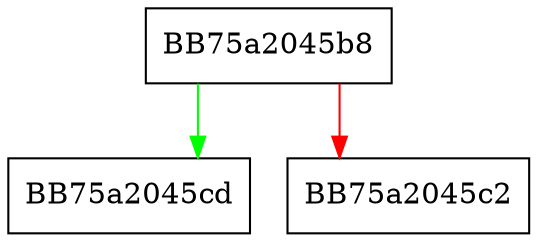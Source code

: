 digraph LUM_GetUserProfile {
  node [shape="box"];
  graph [splines=ortho];
  BB75a2045b8 -> BB75a2045cd [color="green"];
  BB75a2045b8 -> BB75a2045c2 [color="red"];
}